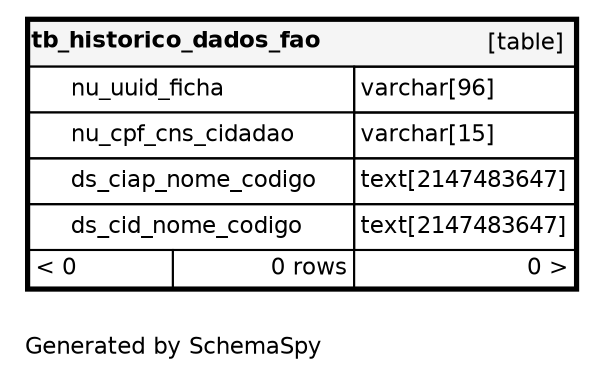 digraph "oneDegreeRelationshipsDiagram" {
  graph [    rankdir="RL"    bgcolor="#ffffff"    label="\nGenerated by SchemaSpy"    labeljust="l"    nodesep="0.18"    ranksep="0.46"    fontname="Helvetica"    fontsize="11"    ration="compress"  ];  node [    fontname="Helvetica"    fontsize="11"    shape="plaintext"  ];  edge [    arrowsize="0.8"  ];
  "tb_historico_dados_fao" [
   label=<
    <TABLE BORDER="2" CELLBORDER="1" CELLSPACING="0" BGCOLOR="#ffffff">
      <TR><TD COLSPAN="4"  BGCOLOR="#f5f5f5"><TABLE BORDER="0" CELLSPACING="0"><TR><TD ALIGN="LEFT" FIXEDSIZE="TRUE" WIDTH="135" HEIGHT="16"><B>tb_historico_dados_fao</B></TD><TD ALIGN="RIGHT">[table]</TD></TR></TABLE></TD></TR>
      <TR><TD PORT="nu_uuid_ficha" COLSPAN="2" BGCOLOR="#ffffff" ALIGN="LEFT"><TABLE BORDER="0" CELLSPACING="0" ALIGN="LEFT"><TR ALIGN="LEFT"><TD ALIGN="LEFT" FIXEDSIZE="TRUE" WIDTH="15" HEIGHT="16"></TD><TD ALIGN="LEFT" FIXEDSIZE="TRUE" WIDTH="135" HEIGHT="16">nu_uuid_ficha</TD></TR></TABLE></TD><TD PORT="nu_uuid_ficha.type" ALIGN="LEFT">varchar[96]</TD></TR>
      <TR><TD PORT="nu_cpf_cns_cidadao" COLSPAN="2" BGCOLOR="#ffffff" ALIGN="LEFT"><TABLE BORDER="0" CELLSPACING="0" ALIGN="LEFT"><TR ALIGN="LEFT"><TD ALIGN="LEFT" FIXEDSIZE="TRUE" WIDTH="15" HEIGHT="16"></TD><TD ALIGN="LEFT" FIXEDSIZE="TRUE" WIDTH="135" HEIGHT="16">nu_cpf_cns_cidadao</TD></TR></TABLE></TD><TD PORT="nu_cpf_cns_cidadao.type" ALIGN="LEFT">varchar[15]</TD></TR>
      <TR><TD PORT="ds_ciap_nome_codigo" COLSPAN="2" ALIGN="LEFT"><TABLE BORDER="0" CELLSPACING="0" ALIGN="LEFT"><TR ALIGN="LEFT"><TD ALIGN="LEFT" FIXEDSIZE="TRUE" WIDTH="15" HEIGHT="16"></TD><TD ALIGN="LEFT" FIXEDSIZE="TRUE" WIDTH="135" HEIGHT="16">ds_ciap_nome_codigo</TD></TR></TABLE></TD><TD PORT="ds_ciap_nome_codigo.type" ALIGN="LEFT">text[2147483647]</TD></TR>
      <TR><TD PORT="ds_cid_nome_codigo" COLSPAN="2" ALIGN="LEFT"><TABLE BORDER="0" CELLSPACING="0" ALIGN="LEFT"><TR ALIGN="LEFT"><TD ALIGN="LEFT" FIXEDSIZE="TRUE" WIDTH="15" HEIGHT="16"></TD><TD ALIGN="LEFT" FIXEDSIZE="TRUE" WIDTH="135" HEIGHT="16">ds_cid_nome_codigo</TD></TR></TABLE></TD><TD PORT="ds_cid_nome_codigo.type" ALIGN="LEFT">text[2147483647]</TD></TR>
      <TR><TD ALIGN="LEFT" BGCOLOR="#ffffff">&lt; 0</TD><TD ALIGN="RIGHT" BGCOLOR="#ffffff">0 rows</TD><TD ALIGN="RIGHT" BGCOLOR="#ffffff">0 &gt;</TD></TR>
    </TABLE>>
    URL="tb_historico_dados_fao.html"
    target="_top"
    tooltip="tb_historico_dados_fao"
  ];
}
